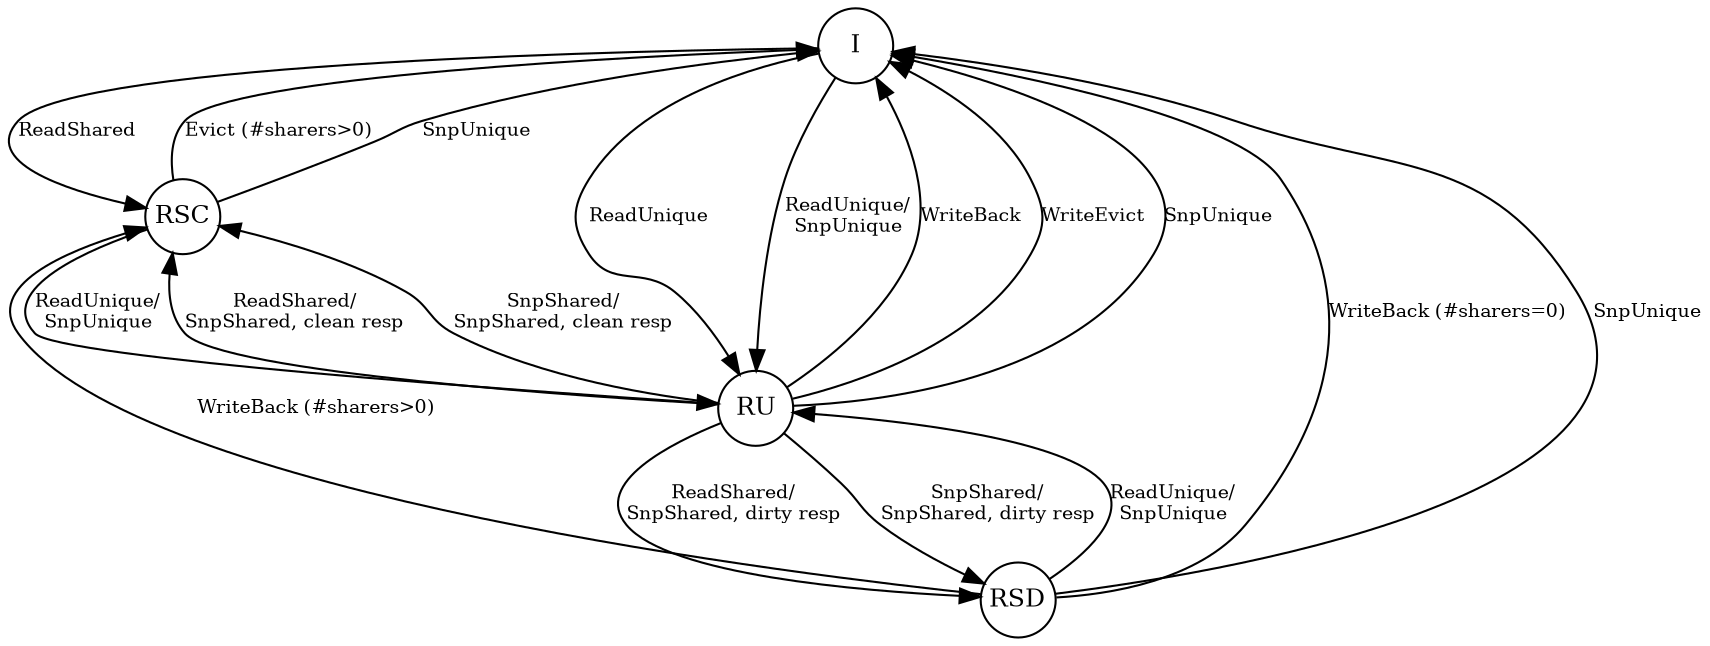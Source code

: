 digraph finite_state_machine {
    node [shape = circle, fixedsize=true, fontsize=12];
    edge [fontsize=9];
    I -> RSC [ label = "ReadShared" ];
    RU -> RSD [ label = "ReadShared/\nSnpShared, dirty resp" ];
    RU -> RSC [ label = "ReadShared/\nSnpShared, clean resp" ];
    I -> RU [ label = "ReadUnique" ];
    I,RSC,RSD -> RU [ label = "ReadUnique/\nSnpUnique" ];
    RSC -> I [ label = "Evict (#sharers>0)" ];
    RSD -> RSC [ label = "WriteBack (#sharers>0)" ];
    RSD -> I [ label = "WriteBack (#sharers=0)" ];
    RU -> I [ label = "WriteBack" ];
    RU -> I [ label = "WriteEvict" ];
    RU -> RSC [ label = "SnpShared/\nSnpShared, clean resp" ];
    RU -> RSD [ label = "SnpShared/\nSnpShared, dirty resp" ];
    RU,RSC,RSD -> I [ label = "SnpUnique" ];
}

